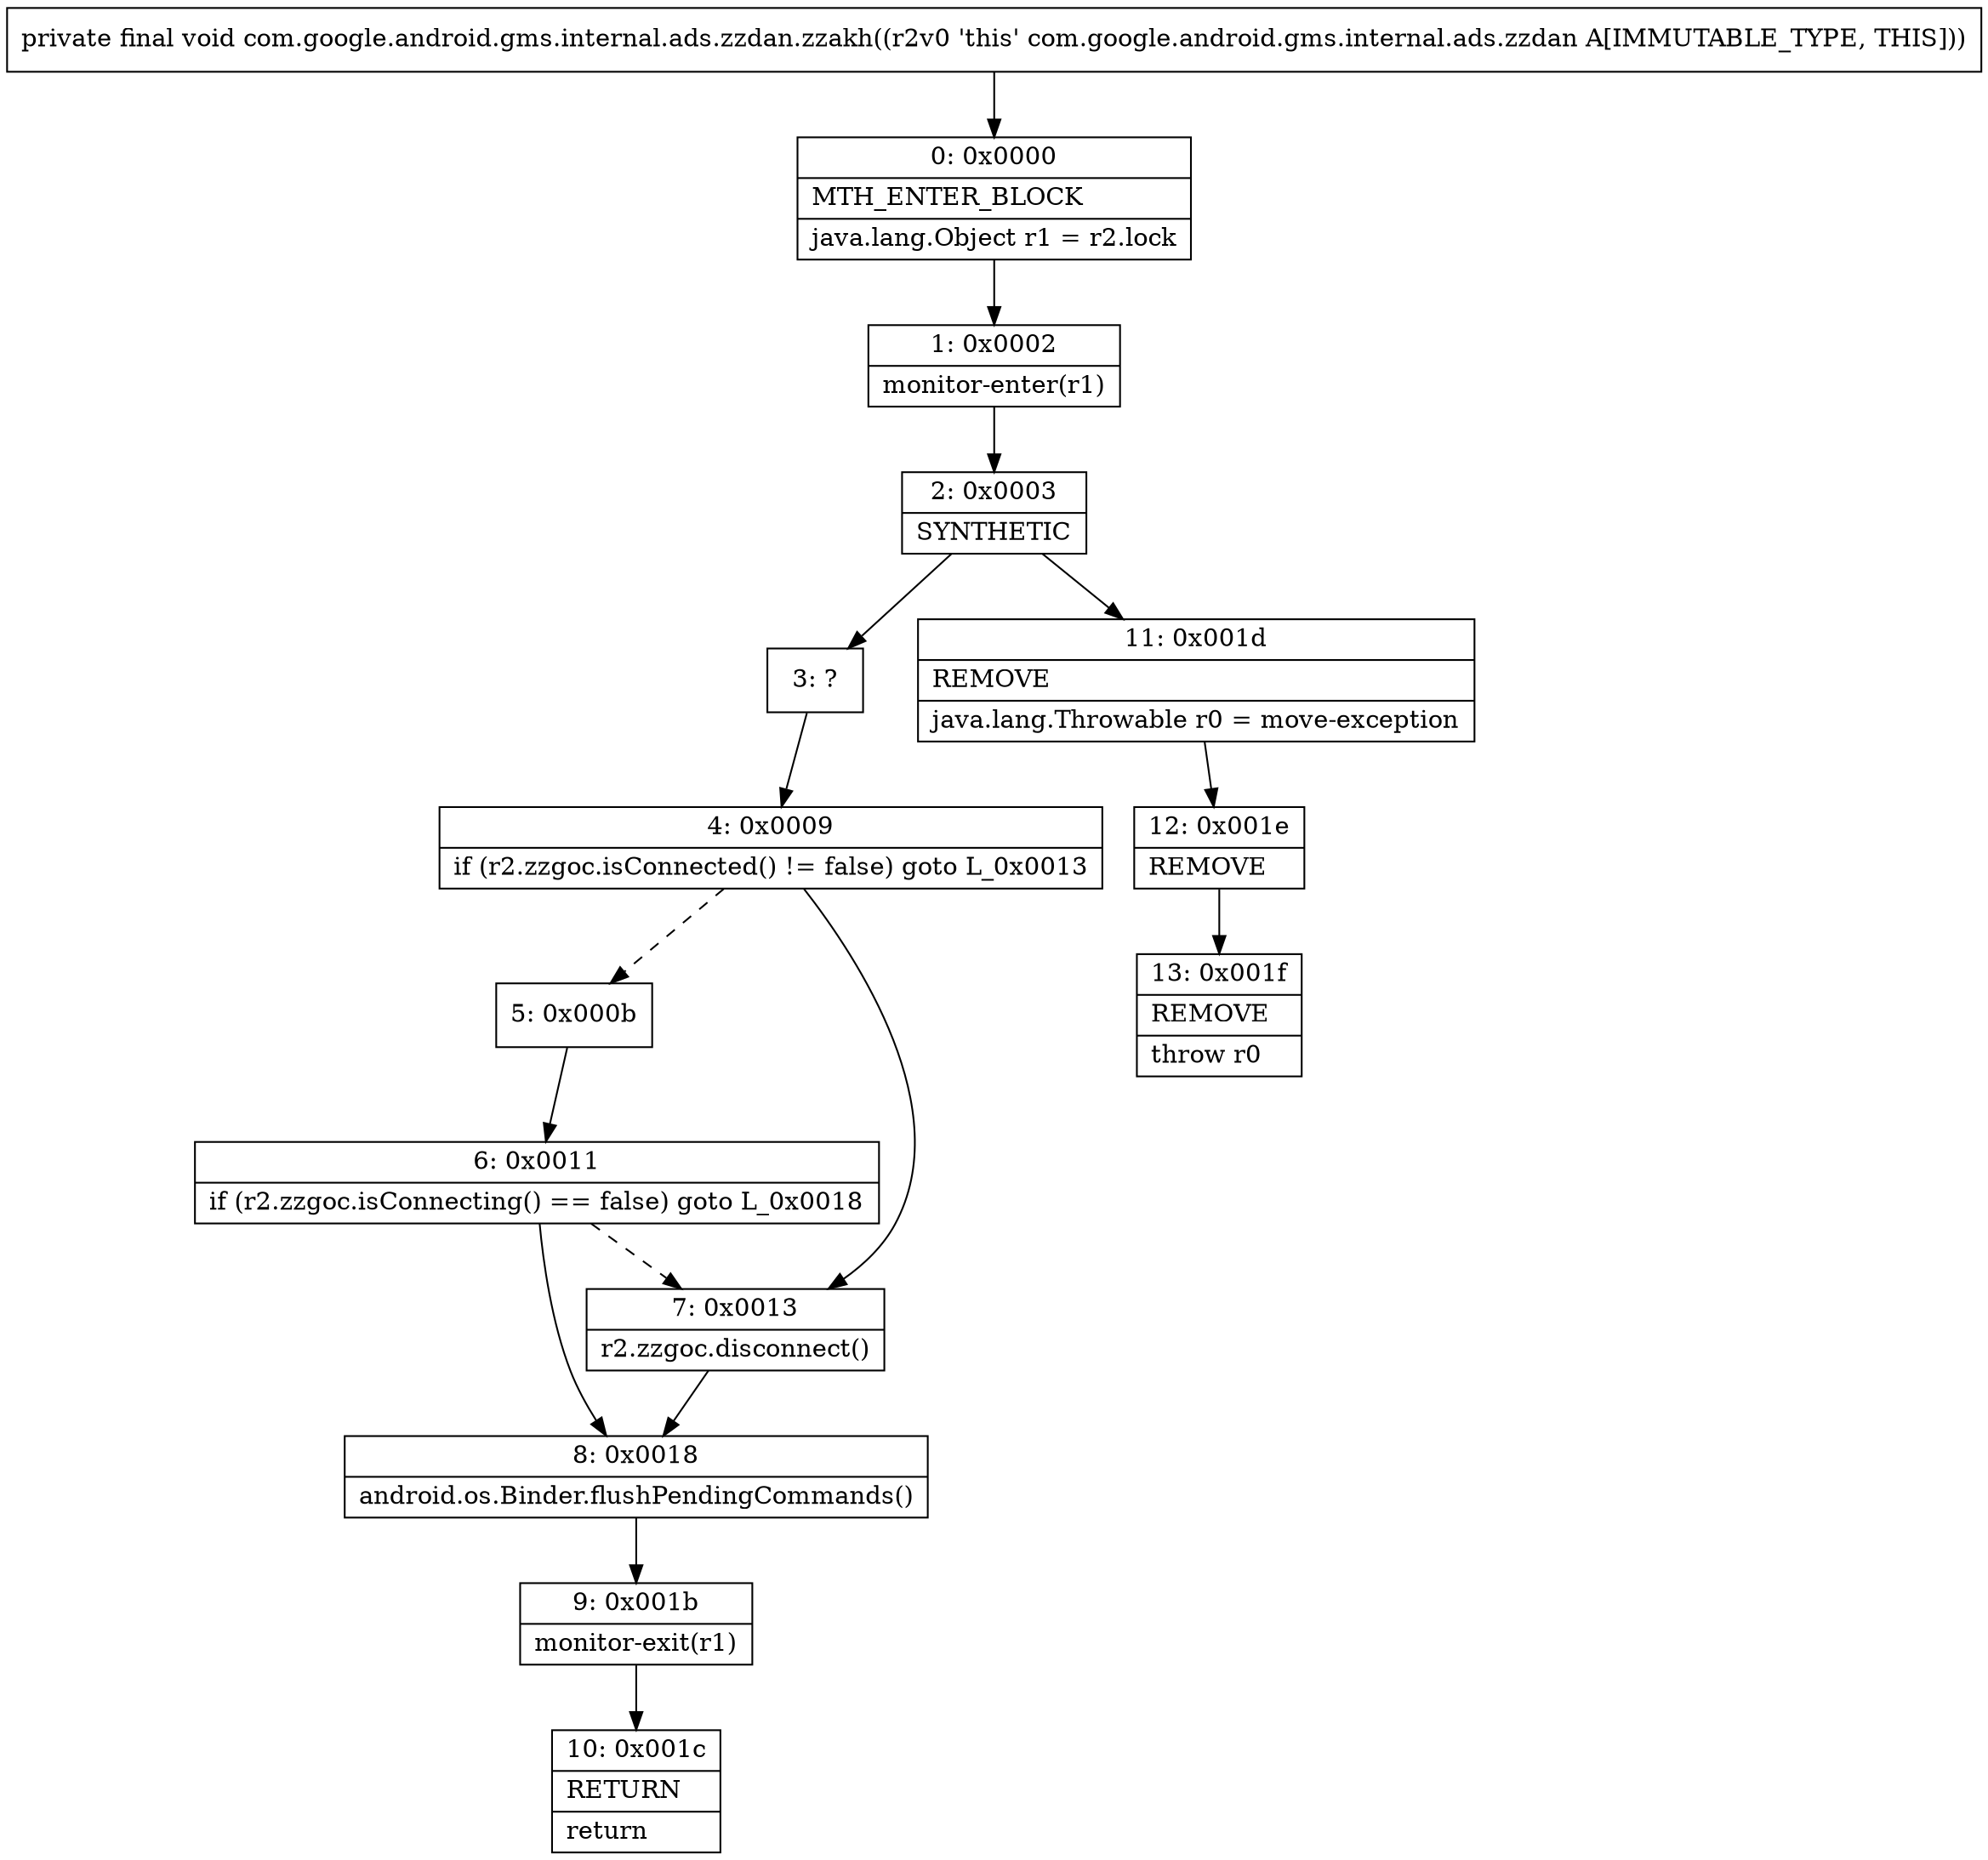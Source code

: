 digraph "CFG forcom.google.android.gms.internal.ads.zzdan.zzakh()V" {
Node_0 [shape=record,label="{0\:\ 0x0000|MTH_ENTER_BLOCK\l|java.lang.Object r1 = r2.lock\l}"];
Node_1 [shape=record,label="{1\:\ 0x0002|monitor\-enter(r1)\l}"];
Node_2 [shape=record,label="{2\:\ 0x0003|SYNTHETIC\l}"];
Node_3 [shape=record,label="{3\:\ ?}"];
Node_4 [shape=record,label="{4\:\ 0x0009|if (r2.zzgoc.isConnected() != false) goto L_0x0013\l}"];
Node_5 [shape=record,label="{5\:\ 0x000b}"];
Node_6 [shape=record,label="{6\:\ 0x0011|if (r2.zzgoc.isConnecting() == false) goto L_0x0018\l}"];
Node_7 [shape=record,label="{7\:\ 0x0013|r2.zzgoc.disconnect()\l}"];
Node_8 [shape=record,label="{8\:\ 0x0018|android.os.Binder.flushPendingCommands()\l}"];
Node_9 [shape=record,label="{9\:\ 0x001b|monitor\-exit(r1)\l}"];
Node_10 [shape=record,label="{10\:\ 0x001c|RETURN\l|return\l}"];
Node_11 [shape=record,label="{11\:\ 0x001d|REMOVE\l|java.lang.Throwable r0 = move\-exception\l}"];
Node_12 [shape=record,label="{12\:\ 0x001e|REMOVE\l}"];
Node_13 [shape=record,label="{13\:\ 0x001f|REMOVE\l|throw r0\l}"];
MethodNode[shape=record,label="{private final void com.google.android.gms.internal.ads.zzdan.zzakh((r2v0 'this' com.google.android.gms.internal.ads.zzdan A[IMMUTABLE_TYPE, THIS])) }"];
MethodNode -> Node_0;
Node_0 -> Node_1;
Node_1 -> Node_2;
Node_2 -> Node_3;
Node_2 -> Node_11;
Node_3 -> Node_4;
Node_4 -> Node_5[style=dashed];
Node_4 -> Node_7;
Node_5 -> Node_6;
Node_6 -> Node_7[style=dashed];
Node_6 -> Node_8;
Node_7 -> Node_8;
Node_8 -> Node_9;
Node_9 -> Node_10;
Node_11 -> Node_12;
Node_12 -> Node_13;
}

